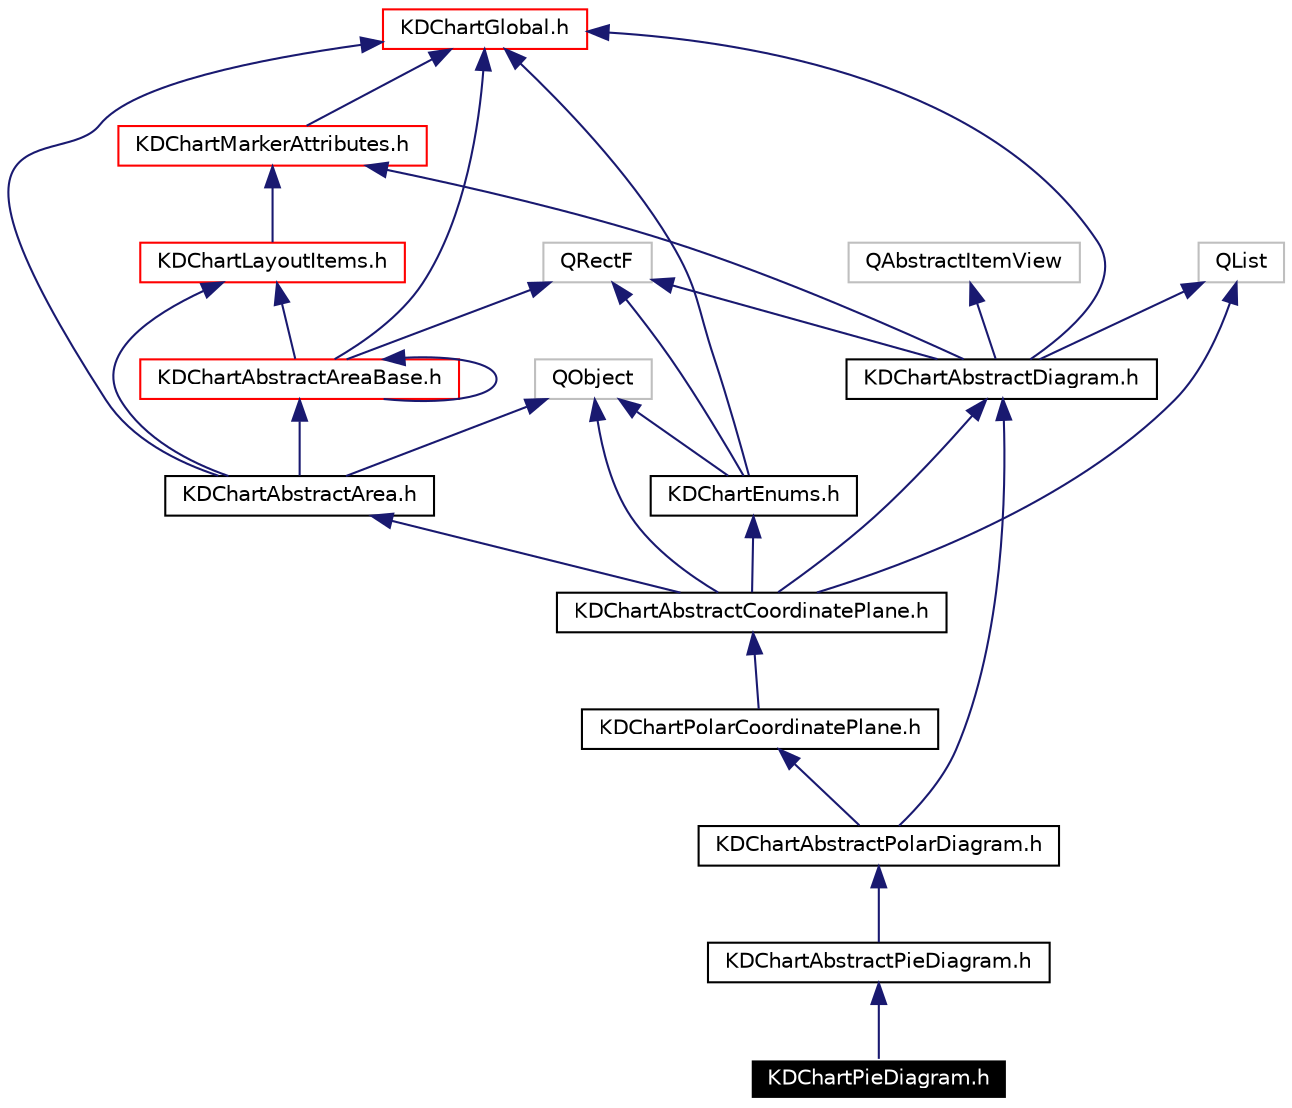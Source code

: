 digraph G
{
  edge [fontname="Helvetica",fontsize=10,labelfontname="Helvetica",labelfontsize=10];
  node [fontname="Helvetica",fontsize=10,shape=record];
  Node2477 [label="KDChartPieDiagram.h",height=0.2,width=0.4,color="white", fillcolor="black", style="filled" fontcolor="white"];
  Node2478 -> Node2477 [dir=back,color="midnightblue",fontsize=10,style="solid",fontname="Helvetica"];
  Node2478 [label="KDChartAbstractPieDiagram.h",height=0.2,width=0.4,color="black",URL="$_k_d_chart_abstract_pie_diagram_8h.html"];
  Node2479 -> Node2478 [dir=back,color="midnightblue",fontsize=10,style="solid",fontname="Helvetica"];
  Node2479 [label="KDChartAbstractPolarDiagram.h",height=0.2,width=0.4,color="black",URL="$_k_d_chart_abstract_polar_diagram_8h.html"];
  Node2480 -> Node2479 [dir=back,color="midnightblue",fontsize=10,style="solid",fontname="Helvetica"];
  Node2480 [label="KDChartPolarCoordinatePlane.h",height=0.2,width=0.4,color="black",URL="$_k_d_chart_polar_coordinate_plane_8h.html"];
  Node2481 -> Node2480 [dir=back,color="midnightblue",fontsize=10,style="solid",fontname="Helvetica"];
  Node2481 [label="KDChartAbstractCoordinatePlane.h",height=0.2,width=0.4,color="black",URL="$_k_d_chart_abstract_coordinate_plane_8h.html"];
  Node2482 -> Node2481 [dir=back,color="midnightblue",fontsize=10,style="solid",fontname="Helvetica"];
  Node2482 [label="QObject",height=0.2,width=0.4,color="grey75"];
  Node2483 -> Node2481 [dir=back,color="midnightblue",fontsize=10,style="solid",fontname="Helvetica"];
  Node2483 [label="QList",height=0.2,width=0.4,color="grey75"];
  Node2484 -> Node2481 [dir=back,color="midnightblue",fontsize=10,style="solid",fontname="Helvetica"];
  Node2484 [label="KDChartAbstractArea.h",height=0.2,width=0.4,color="black",URL="$_k_d_chart_abstract_area_8h.html"];
  Node2482 -> Node2484 [dir=back,color="midnightblue",fontsize=10,style="solid",fontname="Helvetica"];
  Node2485 -> Node2484 [dir=back,color="midnightblue",fontsize=10,style="solid",fontname="Helvetica"];
  Node2485 [label="KDChartGlobal.h",height=0.2,width=0.4,color="red",URL="$_k_d_chart_global_8h.html"];
  Node2491 -> Node2484 [dir=back,color="midnightblue",fontsize=10,style="solid",fontname="Helvetica"];
  Node2491 [label="KDChartAbstractAreaBase.h",height=0.2,width=0.4,color="red",URL="$_k_d_chart_abstract_area_base_8h.html"];
  Node2494 -> Node2491 [dir=back,color="midnightblue",fontsize=10,style="solid",fontname="Helvetica"];
  Node2494 [label="QRectF",height=0.2,width=0.4,color="grey75"];
  Node2485 -> Node2491 [dir=back,color="midnightblue",fontsize=10,style="solid",fontname="Helvetica"];
  Node2495 -> Node2491 [dir=back,color="midnightblue",fontsize=10,style="solid",fontname="Helvetica"];
  Node2495 [label="KDChartLayoutItems.h",height=0.2,width=0.4,color="red",URL="$_k_d_chart_layout_items_8h.html"];
  Node2509 -> Node2495 [dir=back,color="midnightblue",fontsize=10,style="solid",fontname="Helvetica"];
  Node2509 [label="KDChartMarkerAttributes.h",height=0.2,width=0.4,color="red",URL="$_k_d_chart_marker_attributes_8h.html"];
  Node2485 -> Node2509 [dir=back,color="midnightblue",fontsize=10,style="solid",fontname="Helvetica"];
  Node2491 -> Node2491 [dir=back,color="midnightblue",fontsize=10,style="solid",fontname="Helvetica"];
  Node2495 -> Node2484 [dir=back,color="midnightblue",fontsize=10,style="solid",fontname="Helvetica"];
  Node2511 -> Node2481 [dir=back,color="midnightblue",fontsize=10,style="solid",fontname="Helvetica"];
  Node2511 [label="KDChartAbstractDiagram.h",height=0.2,width=0.4,color="black",URL="$_k_d_chart_abstract_diagram_8h.html"];
  Node2483 -> Node2511 [dir=back,color="midnightblue",fontsize=10,style="solid",fontname="Helvetica"];
  Node2494 -> Node2511 [dir=back,color="midnightblue",fontsize=10,style="solid",fontname="Helvetica"];
  Node2512 -> Node2511 [dir=back,color="midnightblue",fontsize=10,style="solid",fontname="Helvetica"];
  Node2512 [label="QAbstractItemView",height=0.2,width=0.4,color="grey75"];
  Node2485 -> Node2511 [dir=back,color="midnightblue",fontsize=10,style="solid",fontname="Helvetica"];
  Node2509 -> Node2511 [dir=back,color="midnightblue",fontsize=10,style="solid",fontname="Helvetica"];
  Node2507 -> Node2481 [dir=back,color="midnightblue",fontsize=10,style="solid",fontname="Helvetica"];
  Node2507 [label="KDChartEnums.h",height=0.2,width=0.4,color="black",URL="$_k_d_chart_enums_8h.html"];
  Node2485 -> Node2507 [dir=back,color="midnightblue",fontsize=10,style="solid",fontname="Helvetica"];
  Node2494 -> Node2507 [dir=back,color="midnightblue",fontsize=10,style="solid",fontname="Helvetica"];
  Node2482 -> Node2507 [dir=back,color="midnightblue",fontsize=10,style="solid",fontname="Helvetica"];
  Node2511 -> Node2479 [dir=back,color="midnightblue",fontsize=10,style="solid",fontname="Helvetica"];
}
